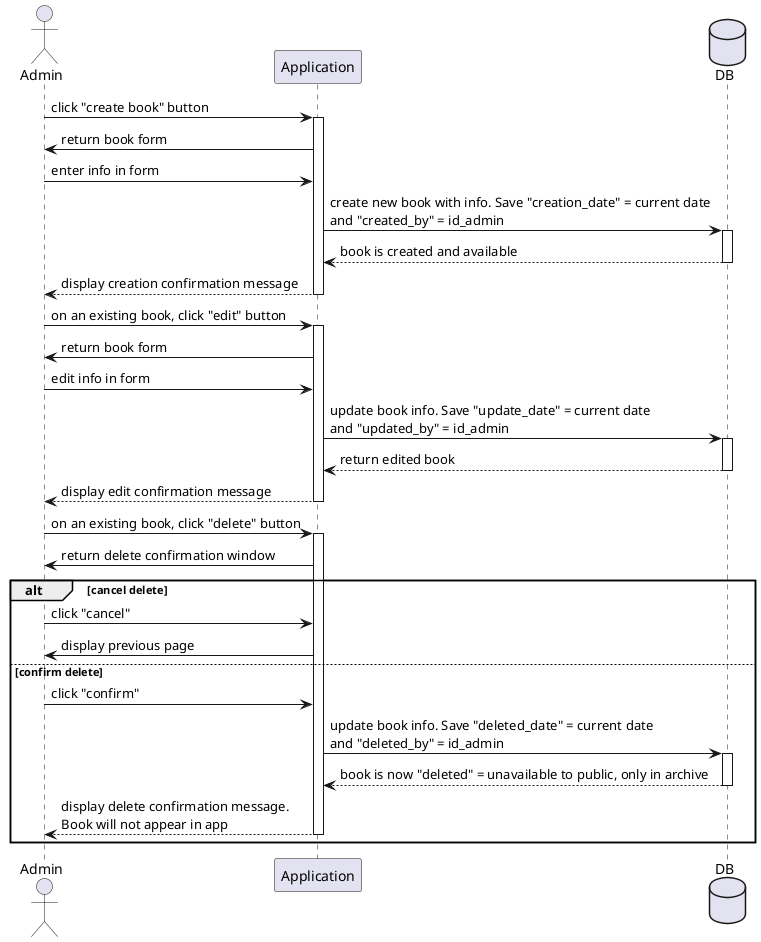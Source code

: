 @startuml admin_sequence
actor Admin as ad
participant Application as app
database DB as db


    ad -> app ++: click "create book" button
    app -> ad : return book form
    ad -> app : enter info in form
    app -> db ++: create new book with info. Save "creation_date" = current date\nand "created_by" = id_admin
    return book is created and available
    return display creation confirmation message
 
    ad -> app ++: on an existing book, click "edit" button
    app -> ad : return book form
    ad -> app : edit info in form
    app -> db ++ : update book info. Save "update_date" = current date\nand "updated_by" = id_admin
    return return edited book
    return display edit confirmation message

    ad -> app ++ : on an existing book, click "delete" button
    app -> ad : return delete confirmation window

    alt cancel delete
        ad -> app : click "cancel"
        app -> ad : display previous page
    else confirm delete
        ad -> app : click "confirm"
        app -> db ++ : update book info. Save "deleted_date" = current date\nand "deleted_by" = id_admin
        return book is now "deleted" = unavailable to public, only in archive
        return display delete confirmation message.\nBook will not appear in app
    end

@enduml